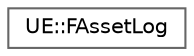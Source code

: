 digraph "Graphical Class Hierarchy"
{
 // INTERACTIVE_SVG=YES
 // LATEX_PDF_SIZE
  bgcolor="transparent";
  edge [fontname=Helvetica,fontsize=10,labelfontname=Helvetica,labelfontsize=10];
  node [fontname=Helvetica,fontsize=10,shape=box,height=0.2,width=0.4];
  rankdir="LR";
  Node0 [id="Node000000",label="UE::FAssetLog",height=0.2,width=0.4,color="grey40", fillcolor="white", style="filled",URL="$da/dfb/classUE_1_1FAssetLog.html",tooltip=" "];
}
